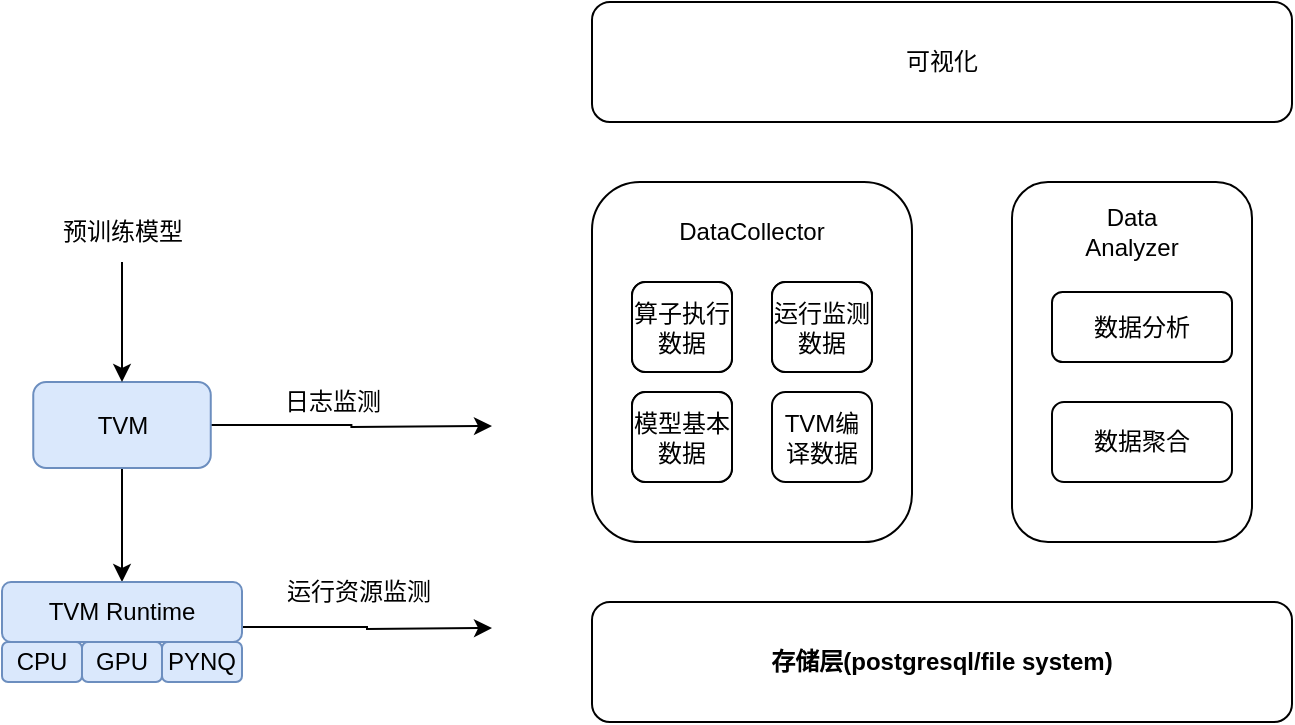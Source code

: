 <mxfile version="20.2.8" type="github">
  <diagram id="86kuY6THDulfLYm3_jYT" name="第 1 页">
    <mxGraphModel dx="1209" dy="681" grid="1" gridSize="10" guides="1" tooltips="1" connect="1" arrows="1" fold="1" page="1" pageScale="1" pageWidth="827" pageHeight="1169" math="0" shadow="0">
      <root>
        <mxCell id="0" />
        <mxCell id="1" parent="0" />
        <mxCell id="i65W_1Mk6APGYLlzzR8L-10" style="edgeStyle=orthogonalEdgeStyle;rounded=0;orthogonalLoop=1;jettySize=auto;html=1;exitX=0.5;exitY=1;exitDx=0;exitDy=0;entryX=0.5;entryY=0;entryDx=0;entryDy=0;" edge="1" parent="1" source="i65W_1Mk6APGYLlzzR8L-3" target="i65W_1Mk6APGYLlzzR8L-7">
          <mxGeometry relative="1" as="geometry" />
        </mxCell>
        <mxCell id="i65W_1Mk6APGYLlzzR8L-16" style="edgeStyle=orthogonalEdgeStyle;rounded=0;orthogonalLoop=1;jettySize=auto;html=1;exitX=1;exitY=0.5;exitDx=0;exitDy=0;" edge="1" parent="1" source="i65W_1Mk6APGYLlzzR8L-3">
          <mxGeometry relative="1" as="geometry">
            <mxPoint x="340" y="602" as="targetPoint" />
          </mxGeometry>
        </mxCell>
        <mxCell id="i65W_1Mk6APGYLlzzR8L-3" value="TVM" style="rounded=1;whiteSpace=wrap;html=1;fillColor=#dae8fc;strokeColor=#6c8ebf;" vertex="1" parent="1">
          <mxGeometry x="110.63" y="580" width="88.75" height="43" as="geometry" />
        </mxCell>
        <mxCell id="i65W_1Mk6APGYLlzzR8L-6" value="PYNQ" style="rounded=1;whiteSpace=wrap;html=1;fillColor=#dae8fc;strokeColor=#6c8ebf;" vertex="1" parent="1">
          <mxGeometry x="175" y="710" width="40" height="20" as="geometry" />
        </mxCell>
        <mxCell id="i65W_1Mk6APGYLlzzR8L-30" style="edgeStyle=orthogonalEdgeStyle;rounded=0;orthogonalLoop=1;jettySize=auto;html=1;exitX=1;exitY=0.75;exitDx=0;exitDy=0;" edge="1" parent="1" source="i65W_1Mk6APGYLlzzR8L-7">
          <mxGeometry relative="1" as="geometry">
            <mxPoint x="340" y="703" as="targetPoint" />
          </mxGeometry>
        </mxCell>
        <mxCell id="i65W_1Mk6APGYLlzzR8L-7" value="TVM Runtime" style="rounded=1;whiteSpace=wrap;html=1;fillColor=#dae8fc;strokeColor=#6c8ebf;" vertex="1" parent="1">
          <mxGeometry x="95" y="680" width="120" height="30" as="geometry" />
        </mxCell>
        <mxCell id="i65W_1Mk6APGYLlzzR8L-15" style="edgeStyle=orthogonalEdgeStyle;rounded=0;orthogonalLoop=1;jettySize=auto;html=1;" edge="1" parent="1" source="i65W_1Mk6APGYLlzzR8L-12" target="i65W_1Mk6APGYLlzzR8L-3">
          <mxGeometry relative="1" as="geometry" />
        </mxCell>
        <mxCell id="i65W_1Mk6APGYLlzzR8L-12" value="预训练模型" style="text;html=1;align=center;verticalAlign=middle;resizable=0;points=[];autosize=1;strokeColor=none;fillColor=none;" vertex="1" parent="1">
          <mxGeometry x="115" y="490" width="80" height="30" as="geometry" />
        </mxCell>
        <mxCell id="i65W_1Mk6APGYLlzzR8L-17" value="日志监测" style="text;html=1;align=center;verticalAlign=middle;resizable=0;points=[];autosize=1;strokeColor=none;fillColor=none;" vertex="1" parent="1">
          <mxGeometry x="225" y="575" width="70" height="30" as="geometry" />
        </mxCell>
        <mxCell id="i65W_1Mk6APGYLlzzR8L-24" value="GPU" style="rounded=1;whiteSpace=wrap;html=1;fillColor=#dae8fc;strokeColor=#6c8ebf;" vertex="1" parent="1">
          <mxGeometry x="135" y="710" width="40" height="20" as="geometry" />
        </mxCell>
        <mxCell id="i65W_1Mk6APGYLlzzR8L-25" value="CPU" style="rounded=1;whiteSpace=wrap;html=1;fillColor=#dae8fc;strokeColor=#6c8ebf;" vertex="1" parent="1">
          <mxGeometry x="95" y="710" width="40" height="20" as="geometry" />
        </mxCell>
        <mxCell id="i65W_1Mk6APGYLlzzR8L-29" value="运行资源监测" style="text;html=1;align=center;verticalAlign=middle;resizable=0;points=[];autosize=1;strokeColor=none;fillColor=none;" vertex="1" parent="1">
          <mxGeometry x="222.5" y="670" width="100" height="30" as="geometry" />
        </mxCell>
        <mxCell id="i65W_1Mk6APGYLlzzR8L-36" value="" style="rounded=1;whiteSpace=wrap;html=1;" vertex="1" parent="1">
          <mxGeometry x="390" y="480" width="160" height="180" as="geometry" />
        </mxCell>
        <mxCell id="i65W_1Mk6APGYLlzzR8L-33" value="算子执行数据" style="rounded=1;whiteSpace=wrap;html=1;" vertex="1" parent="1">
          <mxGeometry x="410" y="530" width="50" height="45" as="geometry" />
        </mxCell>
        <mxCell id="i65W_1Mk6APGYLlzzR8L-34" value="运行监测数据" style="rounded=1;whiteSpace=wrap;html=1;" vertex="1" parent="1">
          <mxGeometry x="480" y="530" width="50" height="45" as="geometry" />
        </mxCell>
        <mxCell id="i65W_1Mk6APGYLlzzR8L-35" value="存储层(postgresql/file system)" style="rounded=1;whiteSpace=wrap;html=1;fontStyle=1" vertex="1" parent="1">
          <mxGeometry x="390" y="690" width="350" height="60" as="geometry" />
        </mxCell>
        <mxCell id="i65W_1Mk6APGYLlzzR8L-37" value="DataCollector" style="text;html=1;strokeColor=none;fillColor=none;align=center;verticalAlign=middle;whiteSpace=wrap;rounded=0;" vertex="1" parent="1">
          <mxGeometry x="430" y="490" width="80" height="30" as="geometry" />
        </mxCell>
        <mxCell id="i65W_1Mk6APGYLlzzR8L-41" value="" style="rounded=1;whiteSpace=wrap;html=1;" vertex="1" parent="1">
          <mxGeometry x="600" y="480" width="120" height="180" as="geometry" />
        </mxCell>
        <mxCell id="i65W_1Mk6APGYLlzzR8L-40" value="Data&lt;br&gt;Analyzer" style="text;html=1;strokeColor=none;fillColor=none;align=center;verticalAlign=middle;whiteSpace=wrap;rounded=0;" vertex="1" parent="1">
          <mxGeometry x="630" y="490" width="60" height="30" as="geometry" />
        </mxCell>
        <mxCell id="i65W_1Mk6APGYLlzzR8L-43" value="数据分析" style="rounded=1;whiteSpace=wrap;html=1;" vertex="1" parent="1">
          <mxGeometry x="620" y="535" width="90" height="35" as="geometry" />
        </mxCell>
        <mxCell id="i65W_1Mk6APGYLlzzR8L-44" value="数据聚合" style="rounded=1;whiteSpace=wrap;html=1;" vertex="1" parent="1">
          <mxGeometry x="620" y="590" width="90" height="40" as="geometry" />
        </mxCell>
        <mxCell id="i65W_1Mk6APGYLlzzR8L-46" value="可视化" style="rounded=1;whiteSpace=wrap;html=1;" vertex="1" parent="1">
          <mxGeometry x="390" y="390" width="350" height="60" as="geometry" />
        </mxCell>
        <mxCell id="i65W_1Mk6APGYLlzzR8L-52" value="模型基本数据" style="rounded=1;whiteSpace=wrap;html=1;" vertex="1" parent="1">
          <mxGeometry x="410" y="585" width="50" height="45" as="geometry" />
        </mxCell>
        <mxCell id="i65W_1Mk6APGYLlzzR8L-53" value="TVM编译数据" style="rounded=1;whiteSpace=wrap;html=1;" vertex="1" parent="1">
          <mxGeometry x="480" y="585" width="50" height="45" as="geometry" />
        </mxCell>
        <mxCell id="i65W_1Mk6APGYLlzzR8L-56" value="算子执行数据" style="rounded=1;whiteSpace=wrap;html=1;" vertex="1" parent="1">
          <mxGeometry x="410" y="530" width="50" height="45" as="geometry" />
        </mxCell>
        <mxCell id="i65W_1Mk6APGYLlzzR8L-57" value="运行监测数据" style="rounded=1;whiteSpace=wrap;html=1;" vertex="1" parent="1">
          <mxGeometry x="480" y="530" width="50" height="45" as="geometry" />
        </mxCell>
        <mxCell id="i65W_1Mk6APGYLlzzR8L-58" value="模型基本数据" style="rounded=1;whiteSpace=wrap;html=1;" vertex="1" parent="1">
          <mxGeometry x="410" y="585" width="50" height="45" as="geometry" />
        </mxCell>
      </root>
    </mxGraphModel>
  </diagram>
</mxfile>
